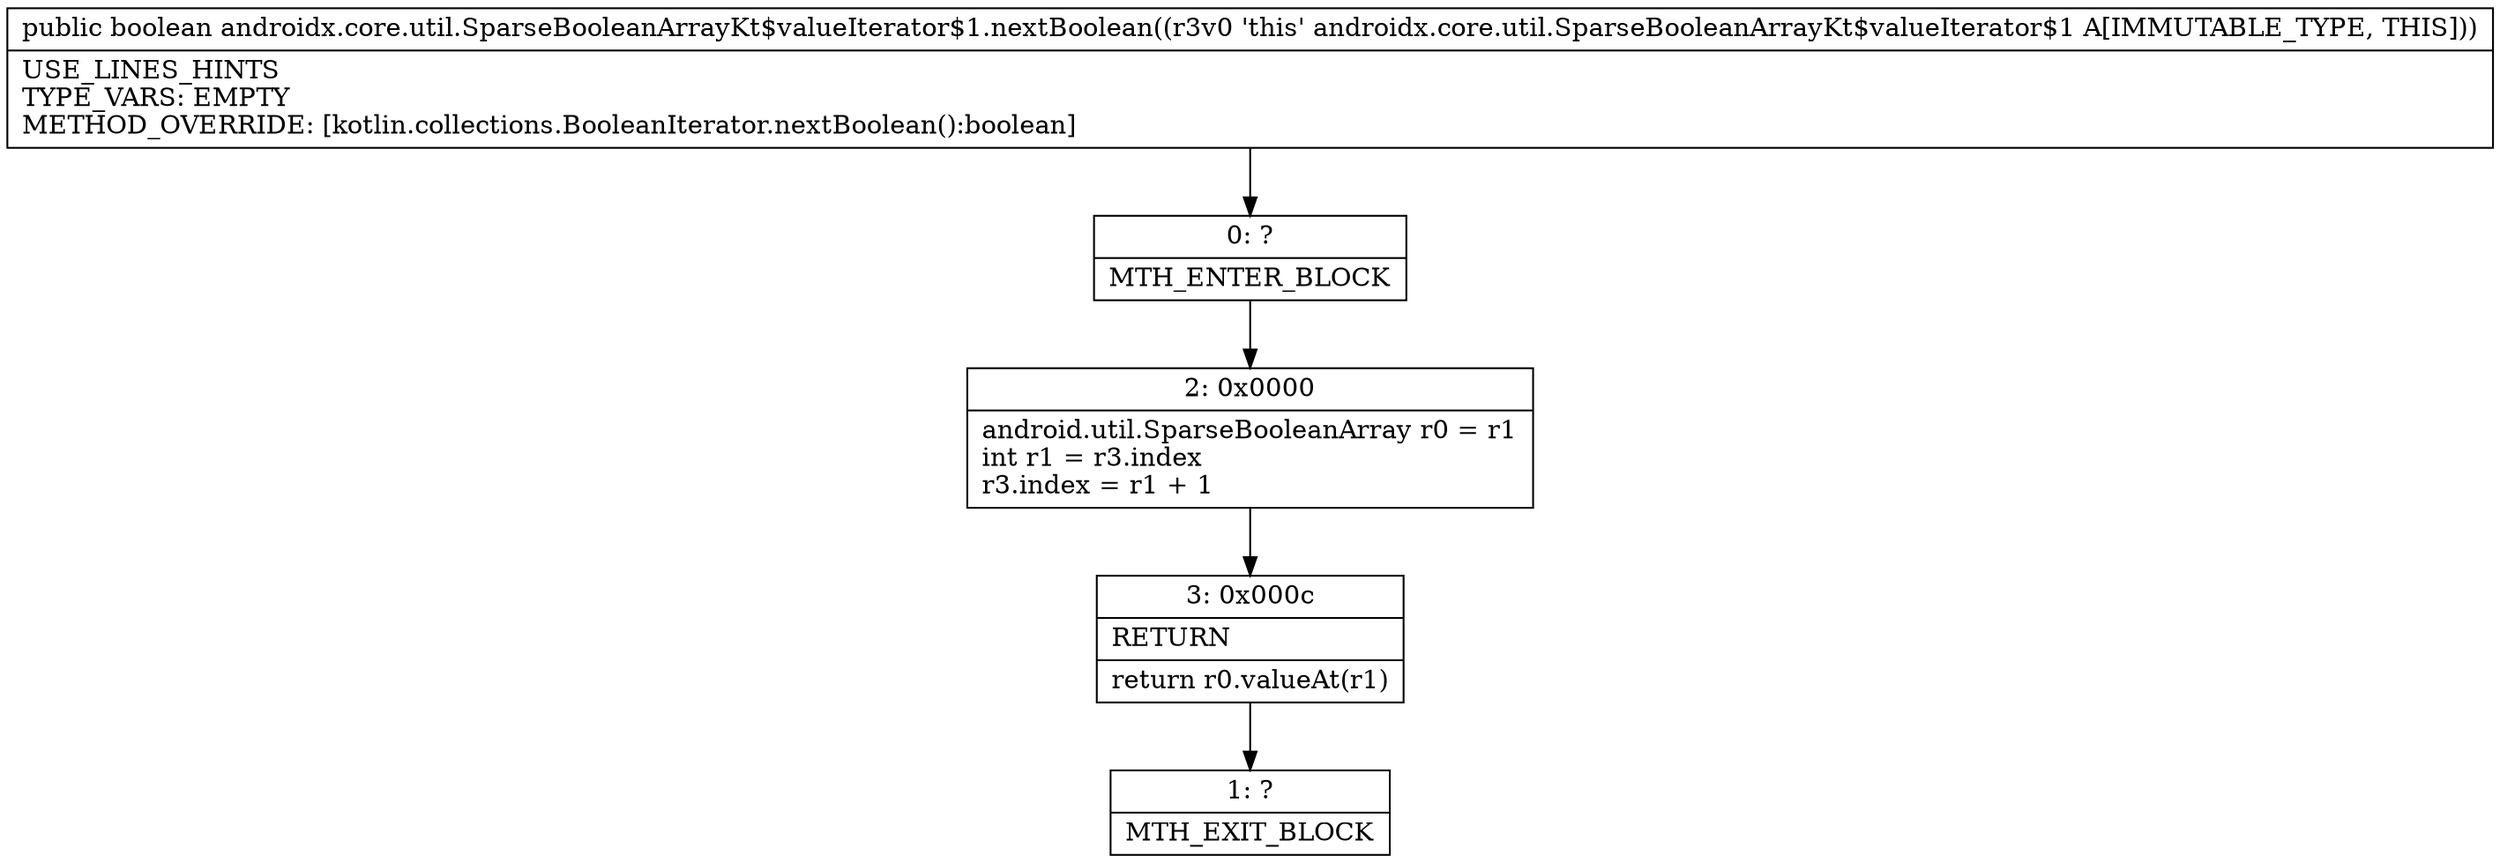 digraph "CFG forandroidx.core.util.SparseBooleanArrayKt$valueIterator$1.nextBoolean()Z" {
Node_0 [shape=record,label="{0\:\ ?|MTH_ENTER_BLOCK\l}"];
Node_2 [shape=record,label="{2\:\ 0x0000|android.util.SparseBooleanArray r0 = r1\lint r1 = r3.index\lr3.index = r1 + 1\l}"];
Node_3 [shape=record,label="{3\:\ 0x000c|RETURN\l|return r0.valueAt(r1)\l}"];
Node_1 [shape=record,label="{1\:\ ?|MTH_EXIT_BLOCK\l}"];
MethodNode[shape=record,label="{public boolean androidx.core.util.SparseBooleanArrayKt$valueIterator$1.nextBoolean((r3v0 'this' androidx.core.util.SparseBooleanArrayKt$valueIterator$1 A[IMMUTABLE_TYPE, THIS]))  | USE_LINES_HINTS\lTYPE_VARS: EMPTY\lMETHOD_OVERRIDE: [kotlin.collections.BooleanIterator.nextBoolean():boolean]\l}"];
MethodNode -> Node_0;Node_0 -> Node_2;
Node_2 -> Node_3;
Node_3 -> Node_1;
}

